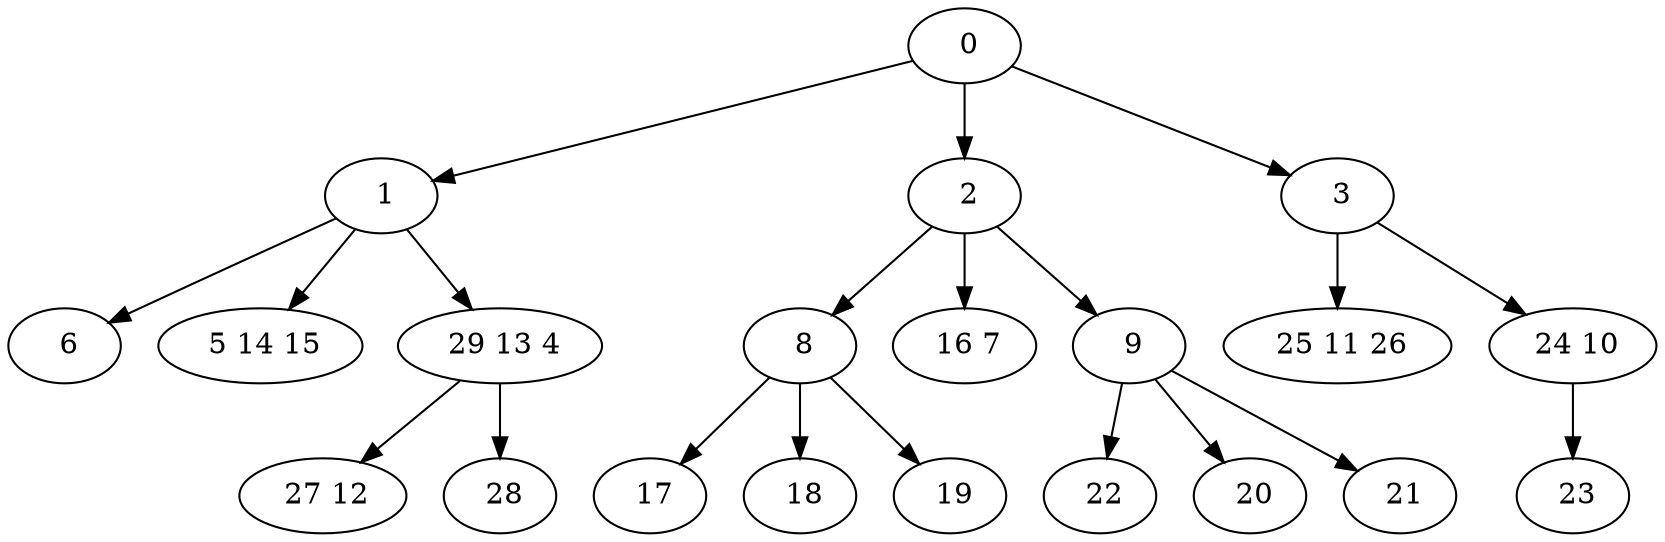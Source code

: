 digraph mytree {
" 0" -> " 1";
" 0" -> " 2";
" 0" -> " 3";
" 1" -> " 6";
" 1" -> " 5 14 15";
" 1" -> " 29 13 4";
" 2" -> " 8";
" 2" -> " 16 7";
" 2" -> " 9";
" 3" -> " 25 11 26";
" 3" -> " 24 10";
" 6";
" 5 14 15";
" 29 13 4" -> " 27 12";
" 29 13 4" -> " 28";
" 8" -> " 17";
" 8" -> " 18";
" 8" -> " 19";
" 16 7";
" 25 11 26";
" 24 10" -> " 23";
" 9" -> " 22";
" 9" -> " 20";
" 9" -> " 21";
" 22";
" 17";
" 18";
" 19";
" 23";
" 20";
" 21";
" 27 12";
" 28";
}
